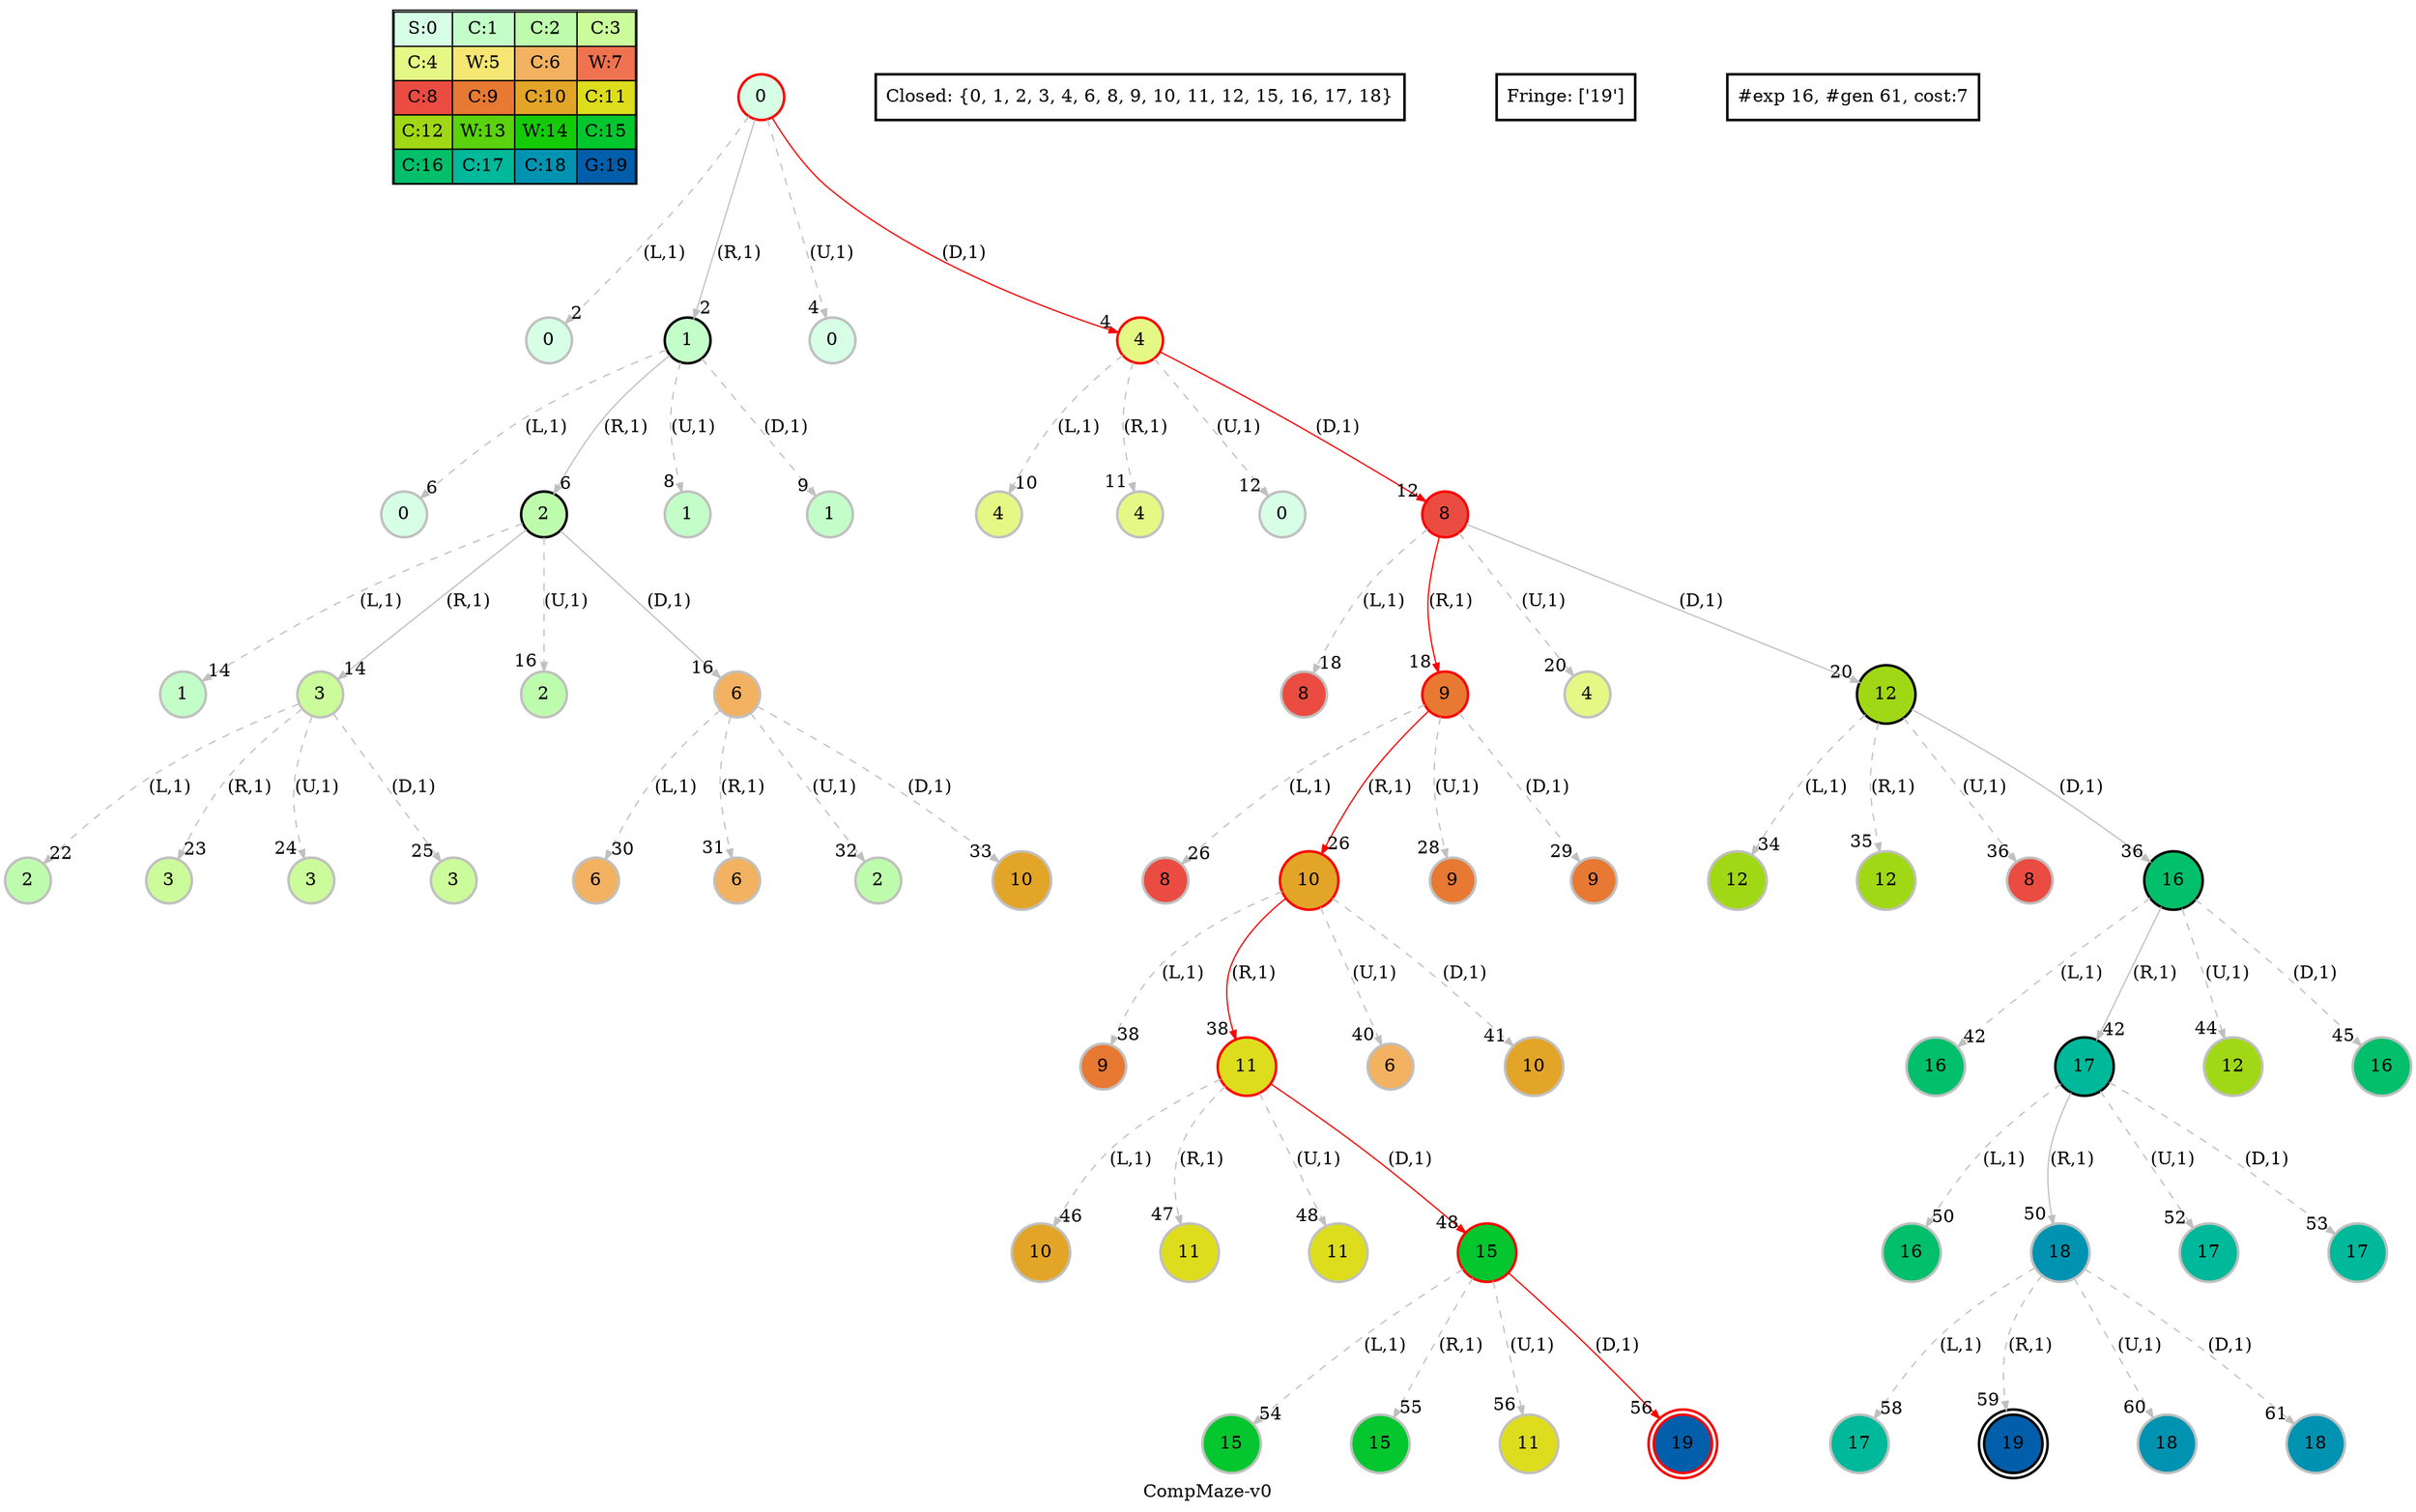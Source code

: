 digraph CompMaze { label="CompMaze-v0" nodesep=1 ranksep="1.2" node [shape=circle penwidth=2] edge [arrowsize=0.7] 
subgraph MAP {label=Map;map [shape=plaintext label=<<table border="1" cellpadding="5" cellspacing="0" cellborder="1"><tr><td bgcolor="0.39803922 0.15947579 0.99679532 1.        ">S:0</td><td bgcolor="0.35098039 0.23194764 0.99315867 1.        ">C:1</td><td bgcolor="0.29607843 0.31486959 0.98720184 1.        ">C:2</td><td bgcolor="0.24901961 0.38410575 0.98063477 1.        ">C:3</td></tr><tr><td bgcolor="0.19411765 0.46220388 0.97128103 1.        ">C:4</td><td bgcolor="0.14705882 0.52643216 0.96182564 1.        ">W:5</td><td bgcolor="0.09215686 0.59770746 0.94913494 1.        ">C:6</td><td bgcolor="0.0372549  0.66454018 0.93467977 1.        ">W:7</td></tr><tr><td bgcolor="0.00980392 0.71791192 0.92090552 1.        ">C:8</td><td bgcolor="0.06470588 0.77520398 0.9032472  1.        ">C:9</td><td bgcolor="0.11176471 0.81974048 0.88677369 1.        ">C:10</td><td bgcolor="0.16666667 0.8660254  0.8660254  1.        ">C:11</td></tr><tr><td bgcolor="0.21372549 0.9005867  0.84695821 1.        ">C:12</td><td bgcolor="0.26862745 0.93467977 0.82325295 1.        ">W:13</td><td bgcolor="0.32352941 0.96182564 0.79801723 1.        ">W:14</td><td bgcolor="0.37058824 0.97940977 0.77520398 1.        ">C:15</td></tr><tr><td bgcolor="0.4254902  0.99315867 0.74725253 1.        ">C:16</td><td bgcolor="0.47254902 0.99907048 0.72218645 1.        ">C:17</td><td bgcolor="0.52745098 0.99907048 0.69169844 1.        ">C:18</td><td bgcolor="0.5745098  0.99315867 0.66454018 1.        ">G:19</td></tr></table>>]} 
"0_0" [label=0 style=filled color=grey fillcolor="0.39803922 0.15947579 0.99679532 1.        " ];  
"0_0.0-0" [label=0 style=filled color=grey fillcolor="0.39803922 0.15947579 0.99679532 1.        " ];   "0_0" -> "0_0.0-0" [label="(L,1)" headlabel=" 2 " style="dashed" color=grey ]; "0_c" [label="Closed: {0}" shape=box]; "0_fr" [label="Fringe: []" shape=box];
"0_0" [label=0 style=filled color=black color=red fillcolor="0.39803922 0.15947579 0.99679532 1.        " ];  "0_0.1-1" [label=1 style=filled color=grey fillcolor="0.35098039 0.23194764 0.99315867 1.        " ];   "0_0" -> "0_0.1-1" [label="(R,1)" headlabel=" 2 " style="" color=grey ]; "0_c" [label="Closed: {0}" shape=box]; "0_fr" [label="Fringe: []" shape=box];
"0_0.0-2" [label=0 style=filled color=grey fillcolor="0.39803922 0.15947579 0.99679532 1.        " ];   "0_0" -> "0_0.0-2" [label="(U,1)" headlabel=" 4 " style="dashed" color=grey ]; "0_c" [label="Closed: {0}" shape=box]; "0_fr" [label="Fringe: ['1']" shape=box];
"0_0.4-3" [label=4 style=filled color=grey color=red fillcolor="0.19411765 0.46220388 0.97128103 1.        " ];   "0_0" -> "0_0.4-3" [label="(D,1)" headlabel=" 4 " style="" color=grey color=red ]; "0_c" [label="Closed: {0}" shape=box]; "0_fr" [label="Fringe: ['1']" shape=box];
"0_0.1.0-0" [label=0 style=filled color=grey fillcolor="0.39803922 0.15947579 0.99679532 1.        " ];   "0_0.1-1" -> "0_0.1.0-0" [label="(L,1)" headlabel=" 6 " style="dashed" color=grey ]; "0_c" [label="Closed: {0, 1}" shape=box]; "0_fr" [label="Fringe: ['4']" shape=box];
"0_0.1-1" [label=1 style=filled color=black fillcolor="0.35098039 0.23194764 0.99315867 1.        " ];  "0_0.1.2-1" [label=2 style=filled color=grey fillcolor="0.29607843 0.31486959 0.98720184 1.        " ];   "0_0.1-1" -> "0_0.1.2-1" [label="(R,1)" headlabel=" 6 " style="" color=grey ]; "0_c" [label="Closed: {0, 1}" shape=box]; "0_fr" [label="Fringe: ['4']" shape=box];
"0_0.1.1-2" [label=1 style=filled color=grey fillcolor="0.35098039 0.23194764 0.99315867 1.        " ];   "0_0.1-1" -> "0_0.1.1-2" [label="(U,1)" headlabel=" 8 " style="dashed" color=grey ]; "0_c" [label="Closed: {0, 1}" shape=box]; "0_fr" [label="Fringe: ['4', '2']" shape=box];
"0_0.1.1-3" [label=1 style=filled color=grey fillcolor="0.35098039 0.23194764 0.99315867 1.        " ];   "0_0.1-1" -> "0_0.1.1-3" [label="(D,1)" headlabel=" 9 " style="dashed" color=grey ]; "0_c" [label="Closed: {0, 1}" shape=box]; "0_fr" [label="Fringe: ['4', '2']" shape=box];
"0_0.4.4-0" [label=4 style=filled color=grey fillcolor="0.19411765 0.46220388 0.97128103 1.        " ];   "0_0.4-3" -> "0_0.4.4-0" [label="(L,1)" headlabel=" 10 " style="dashed" color=grey ]; "0_c" [label="Closed: {0, 1, 4}" shape=box]; "0_fr" [label="Fringe: ['2']" shape=box];
"0_0.4.4-1" [label=4 style=filled color=grey fillcolor="0.19411765 0.46220388 0.97128103 1.        " ];   "0_0.4-3" -> "0_0.4.4-1" [label="(R,1)" headlabel=" 11 " style="dashed" color=grey ]; "0_c" [label="Closed: {0, 1, 4}" shape=box]; "0_fr" [label="Fringe: ['2']" shape=box];
"0_0.4.0-2" [label=0 style=filled color=grey fillcolor="0.39803922 0.15947579 0.99679532 1.        " ];   "0_0.4-3" -> "0_0.4.0-2" [label="(U,1)" headlabel=" 12 " style="dashed" color=grey ]; "0_c" [label="Closed: {0, 1, 4}" shape=box]; "0_fr" [label="Fringe: ['2']" shape=box];
"0_0.4-3" [label=4 style=filled color=black color=red fillcolor="0.19411765 0.46220388 0.97128103 1.        " ];  "0_0.4.8-3" [label=8 style=filled color=grey color=red fillcolor="0.00980392 0.71791192 0.92090552 1.        " ];   "0_0.4-3" -> "0_0.4.8-3" [label="(D,1)" headlabel=" 12 " style="" color=grey color=red ]; "0_c" [label="Closed: {0, 1, 4}" shape=box]; "0_fr" [label="Fringe: ['2']" shape=box];
"0_0.1.2.1-0" [label=1 style=filled color=grey fillcolor="0.35098039 0.23194764 0.99315867 1.        " ];   "0_0.1.2-1" -> "0_0.1.2.1-0" [label="(L,1)" headlabel=" 14 " style="dashed" color=grey ]; "0_c" [label="Closed: {0, 1, 2, 4}" shape=box]; "0_fr" [label="Fringe: ['8']" shape=box];
"0_0.1.2-1" [label=2 style=filled color=black fillcolor="0.29607843 0.31486959 0.98720184 1.        " ];  "0_0.1.2.3-1" [label=3 style=filled color=grey fillcolor="0.24901961 0.38410575 0.98063477 1.        " ];   "0_0.1.2-1" -> "0_0.1.2.3-1" [label="(R,1)" headlabel=" 14 " style="" color=grey ]; "0_c" [label="Closed: {0, 1, 2, 4}" shape=box]; "0_fr" [label="Fringe: ['8']" shape=box];
"0_0.1.2.2-2" [label=2 style=filled color=grey fillcolor="0.29607843 0.31486959 0.98720184 1.        " ];   "0_0.1.2-1" -> "0_0.1.2.2-2" [label="(U,1)" headlabel=" 16 " style="dashed" color=grey ]; "0_c" [label="Closed: {0, 1, 2, 4}" shape=box]; "0_fr" [label="Fringe: ['8', '3']" shape=box];
"0_0.1.2.6-3" [label=6 style=filled color=grey fillcolor="0.09215686 0.59770746 0.94913494 1.        " ];   "0_0.1.2-1" -> "0_0.1.2.6-3" [label="(D,1)" headlabel=" 16 " style="" color=grey ]; "0_c" [label="Closed: {0, 1, 2, 4}" shape=box]; "0_fr" [label="Fringe: ['8', '3']" shape=box];
"0_0.4.8.8-0" [label=8 style=filled color=grey fillcolor="0.00980392 0.71791192 0.92090552 1.        " ];   "0_0.4.8-3" -> "0_0.4.8.8-0" [label="(L,1)" headlabel=" 18 " style="dashed" color=grey ]; "0_c" [label="Closed: {0, 1, 2, 4, 8}" shape=box]; "0_fr" [label="Fringe: ['3', '6']" shape=box];
"0_0.4.8-3" [label=8 style=filled color=black color=red fillcolor="0.00980392 0.71791192 0.92090552 1.        " ];  "0_0.4.8.9-1" [label=9 style=filled color=grey color=red fillcolor="0.06470588 0.77520398 0.9032472  1.        " ];   "0_0.4.8-3" -> "0_0.4.8.9-1" [label="(R,1)" headlabel=" 18 " style="" color=grey color=red ]; "0_c" [label="Closed: {0, 1, 2, 4, 8}" shape=box]; "0_fr" [label="Fringe: ['3', '6']" shape=box];
"0_0.4.8.4-2" [label=4 style=filled color=grey fillcolor="0.19411765 0.46220388 0.97128103 1.        " ];   "0_0.4.8-3" -> "0_0.4.8.4-2" [label="(U,1)" headlabel=" 20 " style="dashed" color=grey ]; "0_c" [label="Closed: {0, 1, 2, 4, 8}" shape=box]; "0_fr" [label="Fringe: ['3', '6', '9']" shape=box];
"0_0.4.8.12-3" [label=12 style=filled color=grey fillcolor="0.21372549 0.9005867  0.84695821 1.        " ];   "0_0.4.8-3" -> "0_0.4.8.12-3" [label="(D,1)" headlabel=" 20 " style="" color=grey ]; "0_c" [label="Closed: {0, 1, 2, 4, 8}" shape=box]; "0_fr" [label="Fringe: ['3', '6', '9']" shape=box];
"0_0.1.2.3.2-0" [label=2 style=filled color=grey fillcolor="0.29607843 0.31486959 0.98720184 1.        " ];   "0_0.1.2.3-1" -> "0_0.1.2.3.2-0" [label="(L,1)" headlabel=" 22 " style="dashed" color=grey ]; "0_c" [label="Closed: {0, 1, 2, 3, 4, 8}" shape=box]; "0_fr" [label="Fringe: ['6', '9', '12']" shape=box];
"0_0.1.2.3.3-1" [label=3 style=filled color=grey fillcolor="0.24901961 0.38410575 0.98063477 1.        " ];   "0_0.1.2.3-1" -> "0_0.1.2.3.3-1" [label="(R,1)" headlabel=" 23 " style="dashed" color=grey ]; "0_c" [label="Closed: {0, 1, 2, 3, 4, 8}" shape=box]; "0_fr" [label="Fringe: ['6', '9', '12']" shape=box];
"0_0.1.2.3.3-2" [label=3 style=filled color=grey fillcolor="0.24901961 0.38410575 0.98063477 1.        " ];   "0_0.1.2.3-1" -> "0_0.1.2.3.3-2" [label="(U,1)" headlabel=" 24 " style="dashed" color=grey ]; "0_c" [label="Closed: {0, 1, 2, 3, 4, 8}" shape=box]; "0_fr" [label="Fringe: ['6', '9', '12']" shape=box];
"0_0.1.2.3.3-3" [label=3 style=filled color=grey fillcolor="0.24901961 0.38410575 0.98063477 1.        " ];   "0_0.1.2.3-1" -> "0_0.1.2.3.3-3" [label="(D,1)" headlabel=" 25 " style="dashed" color=grey ]; "0_c" [label="Closed: {0, 1, 2, 3, 4, 8}" shape=box]; "0_fr" [label="Fringe: ['6', '9', '12']" shape=box];
"0_0.4.8.9.8-0" [label=8 style=filled color=grey fillcolor="0.00980392 0.71791192 0.92090552 1.        " ];   "0_0.4.8.9-1" -> "0_0.4.8.9.8-0" [label="(L,1)" headlabel=" 26 " style="dashed" color=grey ]; "0_c" [label="Closed: {0, 1, 2, 3, 4, 8, 9}" shape=box]; "0_fr" [label="Fringe: ['6', '12']" shape=box];
"0_0.4.8.9-1" [label=9 style=filled color=black color=red fillcolor="0.06470588 0.77520398 0.9032472  1.        " ];  "0_0.4.8.9.10-1" [label=10 style=filled color=grey color=red fillcolor="0.11176471 0.81974048 0.88677369 1.        " ];   "0_0.4.8.9-1" -> "0_0.4.8.9.10-1" [label="(R,1)" headlabel=" 26 " style="" color=grey color=red ]; "0_c" [label="Closed: {0, 1, 2, 3, 4, 8, 9}" shape=box]; "0_fr" [label="Fringe: ['6', '12']" shape=box];
"0_0.4.8.9.9-2" [label=9 style=filled color=grey fillcolor="0.06470588 0.77520398 0.9032472  1.        " ];   "0_0.4.8.9-1" -> "0_0.4.8.9.9-2" [label="(U,1)" headlabel=" 28 " style="dashed" color=grey ]; "0_c" [label="Closed: {0, 1, 2, 3, 4, 8, 9}" shape=box]; "0_fr" [label="Fringe: ['6', '12', '10']" shape=box];
"0_0.4.8.9.9-3" [label=9 style=filled color=grey fillcolor="0.06470588 0.77520398 0.9032472  1.        " ];   "0_0.4.8.9-1" -> "0_0.4.8.9.9-3" [label="(D,1)" headlabel=" 29 " style="dashed" color=grey ]; "0_c" [label="Closed: {0, 1, 2, 3, 4, 8, 9}" shape=box]; "0_fr" [label="Fringe: ['6', '12', '10']" shape=box];
"0_0.1.2.6.6-0" [label=6 style=filled color=grey fillcolor="0.09215686 0.59770746 0.94913494 1.        " ];   "0_0.1.2.6-3" -> "0_0.1.2.6.6-0" [label="(L,1)" headlabel=" 30 " style="dashed" color=grey ]; "0_c" [label="Closed: {0, 1, 2, 3, 4, 6, 8, 9}" shape=box]; "0_fr" [label="Fringe: ['12', '10']" shape=box];
"0_0.1.2.6.6-1" [label=6 style=filled color=grey fillcolor="0.09215686 0.59770746 0.94913494 1.        " ];   "0_0.1.2.6-3" -> "0_0.1.2.6.6-1" [label="(R,1)" headlabel=" 31 " style="dashed" color=grey ]; "0_c" [label="Closed: {0, 1, 2, 3, 4, 6, 8, 9}" shape=box]; "0_fr" [label="Fringe: ['12', '10']" shape=box];
"0_0.1.2.6.2-2" [label=2 style=filled color=grey fillcolor="0.29607843 0.31486959 0.98720184 1.        " ];   "0_0.1.2.6-3" -> "0_0.1.2.6.2-2" [label="(U,1)" headlabel=" 32 " style="dashed" color=grey ]; "0_c" [label="Closed: {0, 1, 2, 3, 4, 6, 8, 9}" shape=box]; "0_fr" [label="Fringe: ['12', '10']" shape=box];
"0_0.1.2.6.10-3" [label=10 style=filled color=grey fillcolor="0.11176471 0.81974048 0.88677369 1.        " ];   "0_0.1.2.6-3" -> "0_0.1.2.6.10-3" [label="(D,1)" headlabel=" 33 " style="dashed" color=grey ]; "0_c" [label="Closed: {0, 1, 2, 3, 4, 6, 8, 9}" shape=box]; "0_fr" [label="Fringe: ['12', '10']" shape=box];
"0_0.4.8.12.12-0" [label=12 style=filled color=grey fillcolor="0.21372549 0.9005867  0.84695821 1.        " ];   "0_0.4.8.12-3" -> "0_0.4.8.12.12-0" [label="(L,1)" headlabel=" 34 " style="dashed" color=grey ]; "0_c" [label="Closed: {0, 1, 2, 3, 4, 6, 8, 9, 12}" shape=box]; "0_fr" [label="Fringe: ['10']" shape=box];
"0_0.4.8.12.12-1" [label=12 style=filled color=grey fillcolor="0.21372549 0.9005867  0.84695821 1.        " ];   "0_0.4.8.12-3" -> "0_0.4.8.12.12-1" [label="(R,1)" headlabel=" 35 " style="dashed" color=grey ]; "0_c" [label="Closed: {0, 1, 2, 3, 4, 6, 8, 9, 12}" shape=box]; "0_fr" [label="Fringe: ['10']" shape=box];
"0_0.4.8.12.8-2" [label=8 style=filled color=grey fillcolor="0.00980392 0.71791192 0.92090552 1.        " ];   "0_0.4.8.12-3" -> "0_0.4.8.12.8-2" [label="(U,1)" headlabel=" 36 " style="dashed" color=grey ]; "0_c" [label="Closed: {0, 1, 2, 3, 4, 6, 8, 9, 12}" shape=box]; "0_fr" [label="Fringe: ['10']" shape=box];
"0_0.4.8.12-3" [label=12 style=filled color=black fillcolor="0.21372549 0.9005867  0.84695821 1.        " ];  "0_0.4.8.12.16-3" [label=16 style=filled color=grey fillcolor="0.4254902  0.99315867 0.74725253 1.        " ];   "0_0.4.8.12-3" -> "0_0.4.8.12.16-3" [label="(D,1)" headlabel=" 36 " style="" color=grey ]; "0_c" [label="Closed: {0, 1, 2, 3, 4, 6, 8, 9, 12}" shape=box]; "0_fr" [label="Fringe: ['10']" shape=box];
"0_0.4.8.9.10.9-0" [label=9 style=filled color=grey fillcolor="0.06470588 0.77520398 0.9032472  1.        " ];   "0_0.4.8.9.10-1" -> "0_0.4.8.9.10.9-0" [label="(L,1)" headlabel=" 38 " style="dashed" color=grey ]; "0_c" [label="Closed: {0, 1, 2, 3, 4, 6, 8, 9, 10, 12}" shape=box]; "0_fr" [label="Fringe: ['16']" shape=box];
"0_0.4.8.9.10-1" [label=10 style=filled color=black color=red fillcolor="0.11176471 0.81974048 0.88677369 1.        " ];  "0_0.4.8.9.10.11-1" [label=11 style=filled color=grey color=red fillcolor="0.16666667 0.8660254  0.8660254  1.        " ];   "0_0.4.8.9.10-1" -> "0_0.4.8.9.10.11-1" [label="(R,1)" headlabel=" 38 " style="" color=grey color=red ]; "0_c" [label="Closed: {0, 1, 2, 3, 4, 6, 8, 9, 10, 12}" shape=box]; "0_fr" [label="Fringe: ['16']" shape=box];
"0_0.4.8.9.10.6-2" [label=6 style=filled color=grey fillcolor="0.09215686 0.59770746 0.94913494 1.        " ];   "0_0.4.8.9.10-1" -> "0_0.4.8.9.10.6-2" [label="(U,1)" headlabel=" 40 " style="dashed" color=grey ]; "0_c" [label="Closed: {0, 1, 2, 3, 4, 6, 8, 9, 10, 12}" shape=box]; "0_fr" [label="Fringe: ['16', '11']" shape=box];
"0_0.4.8.9.10.10-3" [label=10 style=filled color=grey fillcolor="0.11176471 0.81974048 0.88677369 1.        " ];   "0_0.4.8.9.10-1" -> "0_0.4.8.9.10.10-3" [label="(D,1)" headlabel=" 41 " style="dashed" color=grey ]; "0_c" [label="Closed: {0, 1, 2, 3, 4, 6, 8, 9, 10, 12}" shape=box]; "0_fr" [label="Fringe: ['16', '11']" shape=box];
"0_0.4.8.12.16.16-0" [label=16 style=filled color=grey fillcolor="0.4254902  0.99315867 0.74725253 1.        " ];   "0_0.4.8.12.16-3" -> "0_0.4.8.12.16.16-0" [label="(L,1)" headlabel=" 42 " style="dashed" color=grey ]; "0_c" [label="Closed: {0, 1, 2, 3, 4, 6, 8, 9, 10, 12, 16}" shape=box]; "0_fr" [label="Fringe: ['11']" shape=box];
"0_0.4.8.12.16-3" [label=16 style=filled color=black fillcolor="0.4254902  0.99315867 0.74725253 1.        " ];  "0_0.4.8.12.16.17-1" [label=17 style=filled color=grey fillcolor="0.47254902 0.99907048 0.72218645 1.        " ];   "0_0.4.8.12.16-3" -> "0_0.4.8.12.16.17-1" [label="(R,1)" headlabel=" 42 " style="" color=grey ]; "0_c" [label="Closed: {0, 1, 2, 3, 4, 6, 8, 9, 10, 12, 16}" shape=box]; "0_fr" [label="Fringe: ['11']" shape=box];
"0_0.4.8.12.16.12-2" [label=12 style=filled color=grey fillcolor="0.21372549 0.9005867  0.84695821 1.        " ];   "0_0.4.8.12.16-3" -> "0_0.4.8.12.16.12-2" [label="(U,1)" headlabel=" 44 " style="dashed" color=grey ]; "0_c" [label="Closed: {0, 1, 2, 3, 4, 6, 8, 9, 10, 12, 16}" shape=box]; "0_fr" [label="Fringe: ['11', '17']" shape=box];
"0_0.4.8.12.16.16-3" [label=16 style=filled color=grey fillcolor="0.4254902  0.99315867 0.74725253 1.        " ];   "0_0.4.8.12.16-3" -> "0_0.4.8.12.16.16-3" [label="(D,1)" headlabel=" 45 " style="dashed" color=grey ]; "0_c" [label="Closed: {0, 1, 2, 3, 4, 6, 8, 9, 10, 12, 16}" shape=box]; "0_fr" [label="Fringe: ['11', '17']" shape=box];
"0_0.4.8.9.10.11.10-0" [label=10 style=filled color=grey fillcolor="0.11176471 0.81974048 0.88677369 1.        " ];   "0_0.4.8.9.10.11-1" -> "0_0.4.8.9.10.11.10-0" [label="(L,1)" headlabel=" 46 " style="dashed" color=grey ]; "0_c" [label="Closed: {0, 1, 2, 3, 4, 6, 8, 9, 10, 11, 12, 16}" shape=box]; "0_fr" [label="Fringe: ['17']" shape=box];
"0_0.4.8.9.10.11.11-1" [label=11 style=filled color=grey fillcolor="0.16666667 0.8660254  0.8660254  1.        " ];   "0_0.4.8.9.10.11-1" -> "0_0.4.8.9.10.11.11-1" [label="(R,1)" headlabel=" 47 " style="dashed" color=grey ]; "0_c" [label="Closed: {0, 1, 2, 3, 4, 6, 8, 9, 10, 11, 12, 16}" shape=box]; "0_fr" [label="Fringe: ['17']" shape=box];
"0_0.4.8.9.10.11.11-2" [label=11 style=filled color=grey fillcolor="0.16666667 0.8660254  0.8660254  1.        " ];   "0_0.4.8.9.10.11-1" -> "0_0.4.8.9.10.11.11-2" [label="(U,1)" headlabel=" 48 " style="dashed" color=grey ]; "0_c" [label="Closed: {0, 1, 2, 3, 4, 6, 8, 9, 10, 11, 12, 16}" shape=box]; "0_fr" [label="Fringe: ['17']" shape=box];
"0_0.4.8.9.10.11-1" [label=11 style=filled color=black color=red fillcolor="0.16666667 0.8660254  0.8660254  1.        " ];  "0_0.4.8.9.10.11.15-3" [label=15 style=filled color=grey color=red fillcolor="0.37058824 0.97940977 0.77520398 1.        " ];   "0_0.4.8.9.10.11-1" -> "0_0.4.8.9.10.11.15-3" [label="(D,1)" headlabel=" 48 " style="" color=grey color=red ]; "0_c" [label="Closed: {0, 1, 2, 3, 4, 6, 8, 9, 10, 11, 12, 16}" shape=box]; "0_fr" [label="Fringe: ['17']" shape=box];
"0_0.4.8.12.16.17.16-0" [label=16 style=filled color=grey fillcolor="0.4254902  0.99315867 0.74725253 1.        " ];   "0_0.4.8.12.16.17-1" -> "0_0.4.8.12.16.17.16-0" [label="(L,1)" headlabel=" 50 " style="dashed" color=grey ]; "0_c" [label="Closed: {0, 1, 2, 3, 4, 6, 8, 9, 10, 11, 12, 16, 17}" shape=box]; "0_fr" [label="Fringe: ['15']" shape=box];
"0_0.4.8.12.16.17-1" [label=17 style=filled color=black fillcolor="0.47254902 0.99907048 0.72218645 1.        " ];  "0_0.4.8.12.16.17.18-1" [label=18 style=filled color=grey fillcolor="0.52745098 0.99907048 0.69169844 1.        " ];   "0_0.4.8.12.16.17-1" -> "0_0.4.8.12.16.17.18-1" [label="(R,1)" headlabel=" 50 " style="" color=grey ]; "0_c" [label="Closed: {0, 1, 2, 3, 4, 6, 8, 9, 10, 11, 12, 16, 17}" shape=box]; "0_fr" [label="Fringe: ['15']" shape=box];
"0_0.4.8.12.16.17.17-2" [label=17 style=filled color=grey fillcolor="0.47254902 0.99907048 0.72218645 1.        " ];   "0_0.4.8.12.16.17-1" -> "0_0.4.8.12.16.17.17-2" [label="(U,1)" headlabel=" 52 " style="dashed" color=grey ]; "0_c" [label="Closed: {0, 1, 2, 3, 4, 6, 8, 9, 10, 11, 12, 16, 17}" shape=box]; "0_fr" [label="Fringe: ['15', '18']" shape=box];
"0_0.4.8.12.16.17.17-3" [label=17 style=filled color=grey fillcolor="0.47254902 0.99907048 0.72218645 1.        " ];   "0_0.4.8.12.16.17-1" -> "0_0.4.8.12.16.17.17-3" [label="(D,1)" headlabel=" 53 " style="dashed" color=grey ]; "0_c" [label="Closed: {0, 1, 2, 3, 4, 6, 8, 9, 10, 11, 12, 16, 17}" shape=box]; "0_fr" [label="Fringe: ['15', '18']" shape=box];
"0_0.4.8.9.10.11.15.15-0" [label=15 style=filled color=grey fillcolor="0.37058824 0.97940977 0.77520398 1.        " ];   "0_0.4.8.9.10.11.15-3" -> "0_0.4.8.9.10.11.15.15-0" [label="(L,1)" headlabel=" 54 " style="dashed" color=grey ]; "0_c" [label="Closed: {0, 1, 2, 3, 4, 6, 8, 9, 10, 11, 12, 15, 16, 17}" shape=box]; "0_fr" [label="Fringe: ['18']" shape=box];
"0_0.4.8.9.10.11.15.15-1" [label=15 style=filled color=grey fillcolor="0.37058824 0.97940977 0.77520398 1.        " ];   "0_0.4.8.9.10.11.15-3" -> "0_0.4.8.9.10.11.15.15-1" [label="(R,1)" headlabel=" 55 " style="dashed" color=grey ]; "0_c" [label="Closed: {0, 1, 2, 3, 4, 6, 8, 9, 10, 11, 12, 15, 16, 17}" shape=box]; "0_fr" [label="Fringe: ['18']" shape=box];
"0_0.4.8.9.10.11.15.11-2" [label=11 style=filled color=grey fillcolor="0.16666667 0.8660254  0.8660254  1.        " ];   "0_0.4.8.9.10.11.15-3" -> "0_0.4.8.9.10.11.15.11-2" [label="(U,1)" headlabel=" 56 " style="dashed" color=grey ]; "0_c" [label="Closed: {0, 1, 2, 3, 4, 6, 8, 9, 10, 11, 12, 15, 16, 17}" shape=box]; "0_fr" [label="Fringe: ['18']" shape=box];
"0_0.4.8.9.10.11.15-3" [label=15 style=filled color=black color=red fillcolor="0.37058824 0.97940977 0.77520398 1.        " ];  "0_0.4.8.9.10.11.15.19-3" [label=19 style=filled color=black color=red fillcolor="0.5745098  0.99315867 0.66454018 1.        " peripheries=2]; /*GOALSTATE*/  "0_0.4.8.9.10.11.15-3" -> "0_0.4.8.9.10.11.15.19-3" [label="(D,1)" headlabel=" 56 " style="" color=grey color=red ]; "0_c" [label="Closed: {0, 1, 2, 3, 4, 6, 8, 9, 10, 11, 12, 15, 16, 17}" shape=box]; "0_fr" [label="Fringe: ['18']" shape=box];
"0_0.4.8.12.16.17.18.17-0" [label=17 style=filled color=grey fillcolor="0.47254902 0.99907048 0.72218645 1.        " ];   "0_0.4.8.12.16.17.18-1" -> "0_0.4.8.12.16.17.18.17-0" [label="(L,1)" headlabel=" 58 " style="dashed" color=grey ]; "0_c" [label="Closed: {0, 1, 2, 3, 4, 6, 8, 9, 10, 11, 12, 15, 16, 17, 18}" shape=box]; "0_fr" [label="Fringe: ['19']" shape=box];
"0_0.4.8.12.16.17.18.19-1" [label=19 style=filled color=black fillcolor="0.5745098  0.99315867 0.66454018 1.        " peripheries=2]; /*GOALSTATE*/  "0_0.4.8.12.16.17.18-1" -> "0_0.4.8.12.16.17.18.19-1" [label="(R,1)" headlabel=" 59 " style="dashed" color=grey ]; "0_c" [label="Closed: {0, 1, 2, 3, 4, 6, 8, 9, 10, 11, 12, 15, 16, 17, 18}" shape=box]; "0_fr" [label="Fringe: ['19']" shape=box];
"0_0.4.8.12.16.17.18.18-2" [label=18 style=filled color=grey fillcolor="0.52745098 0.99907048 0.69169844 1.        " ];   "0_0.4.8.12.16.17.18-1" -> "0_0.4.8.12.16.17.18.18-2" [label="(U,1)" headlabel=" 60 " style="dashed" color=grey ]; "0_c" [label="Closed: {0, 1, 2, 3, 4, 6, 8, 9, 10, 11, 12, 15, 16, 17, 18}" shape=box]; "0_fr" [label="Fringe: ['19']" shape=box];
"0_0.4.8.12.16.17.18.18-3" [label=18 style=filled color=grey fillcolor="0.52745098 0.99907048 0.69169844 1.        " ];   "0_0.4.8.12.16.17.18-1" -> "0_0.4.8.12.16.17.18.18-3" [label="(D,1)" headlabel=" 61 " style="dashed" color=grey ]; "0_c" [label="Closed: {0, 1, 2, 3, 4, 6, 8, 9, 10, 11, 12, 15, 16, 17, 18}" shape=box]; "0_fr" [label="Fringe: ['19']" shape=box]
"#exp 16, #gen 61, cost:7" [ shape=box ]; }
